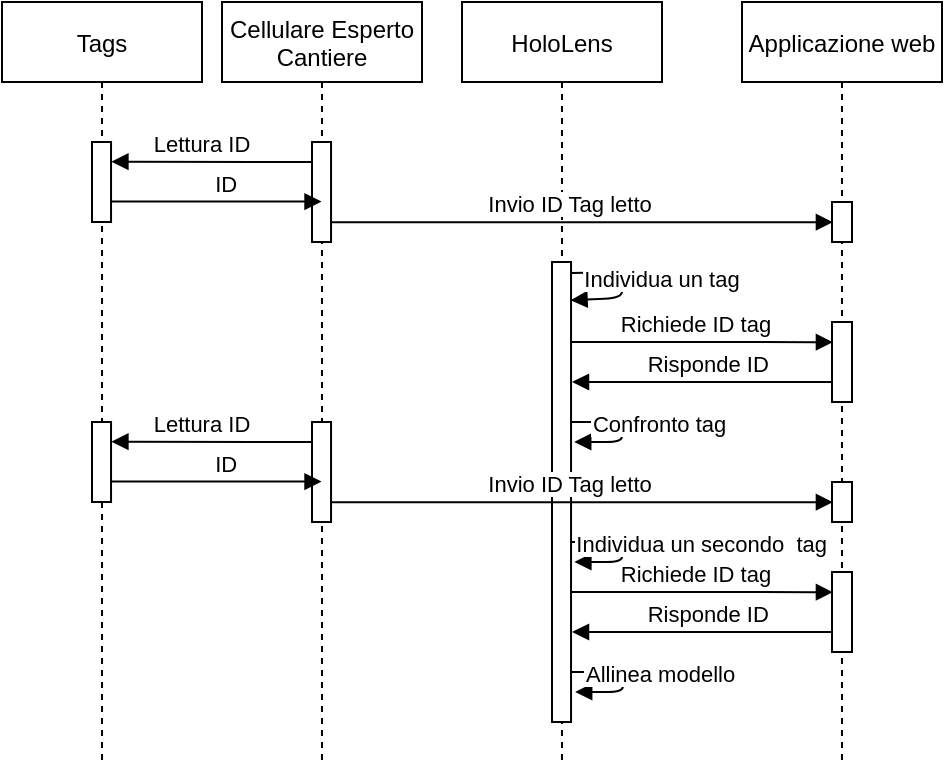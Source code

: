 <mxfile version="23.1.2" type="github">
  <diagram name="Pagina-1" id="EqvV1WR0lWI7iuDBEiob">
    <mxGraphModel dx="1562" dy="810" grid="1" gridSize="10" guides="1" tooltips="1" connect="1" arrows="1" fold="1" page="1" pageScale="1" pageWidth="827" pageHeight="1169" math="0" shadow="0">
      <root>
        <mxCell id="0" />
        <mxCell id="1" parent="0" />
        <mxCell id="pKRBWC7vwJfcmRxJs88m-1" value="Tags" style="shape=umlLifeline;perimeter=lifelinePerimeter;container=1;collapsible=0;recursiveResize=0;rounded=0;shadow=0;strokeWidth=1;" vertex="1" parent="1">
          <mxGeometry x="170" y="160" width="100" height="380" as="geometry" />
        </mxCell>
        <mxCell id="pKRBWC7vwJfcmRxJs88m-2" value="" style="points=[];perimeter=orthogonalPerimeter;rounded=0;shadow=0;strokeWidth=1;" vertex="1" parent="pKRBWC7vwJfcmRxJs88m-1">
          <mxGeometry x="45" y="70" width="9.52" height="40" as="geometry" />
        </mxCell>
        <mxCell id="pKRBWC7vwJfcmRxJs88m-3" value="Cellulare Esperto&#xa;Cantiere" style="shape=umlLifeline;perimeter=lifelinePerimeter;container=1;collapsible=0;recursiveResize=0;rounded=0;shadow=0;strokeWidth=1;" vertex="1" parent="1">
          <mxGeometry x="280" y="160" width="100" height="380" as="geometry" />
        </mxCell>
        <mxCell id="pKRBWC7vwJfcmRxJs88m-4" value="" style="points=[];perimeter=orthogonalPerimeter;rounded=0;shadow=0;strokeWidth=1;" vertex="1" parent="pKRBWC7vwJfcmRxJs88m-3">
          <mxGeometry x="45" y="70" width="9.52" height="50" as="geometry" />
        </mxCell>
        <mxCell id="pKRBWC7vwJfcmRxJs88m-5" value="Lettura ID" style="verticalAlign=bottom;endArrow=block;shadow=0;strokeWidth=1;exitX=0.014;exitY=0.855;exitDx=0;exitDy=0;exitPerimeter=0;entryX=1.02;entryY=0.246;entryDx=0;entryDy=0;entryPerimeter=0;" edge="1" parent="pKRBWC7vwJfcmRxJs88m-3" target="pKRBWC7vwJfcmRxJs88m-2">
          <mxGeometry x="0.095" relative="1" as="geometry">
            <mxPoint x="45.0" y="80" as="sourcePoint" />
            <mxPoint x="-85.14" y="80" as="targetPoint" />
            <mxPoint as="offset" />
          </mxGeometry>
        </mxCell>
        <mxCell id="pKRBWC7vwJfcmRxJs88m-6" value="HoloLens" style="shape=umlLifeline;perimeter=lifelinePerimeter;container=1;collapsible=0;recursiveResize=0;rounded=0;shadow=0;strokeWidth=1;" vertex="1" parent="1">
          <mxGeometry x="400" y="160" width="100" height="380" as="geometry" />
        </mxCell>
        <mxCell id="pKRBWC7vwJfcmRxJs88m-7" value="" style="points=[];perimeter=orthogonalPerimeter;rounded=0;shadow=0;strokeWidth=1;" vertex="1" parent="pKRBWC7vwJfcmRxJs88m-6">
          <mxGeometry x="45" y="130" width="9.52" height="230" as="geometry" />
        </mxCell>
        <mxCell id="pKRBWC7vwJfcmRxJs88m-8" value="Risponde ID" style="verticalAlign=bottom;endArrow=block;shadow=0;strokeWidth=1;exitX=0.014;exitY=0.855;exitDx=0;exitDy=0;exitPerimeter=0;" edge="1" parent="pKRBWC7vwJfcmRxJs88m-6">
          <mxGeometry x="-0.046" relative="1" as="geometry">
            <mxPoint x="185.14" y="190" as="sourcePoint" />
            <mxPoint x="55" y="190" as="targetPoint" />
            <mxPoint as="offset" />
          </mxGeometry>
        </mxCell>
        <mxCell id="pKRBWC7vwJfcmRxJs88m-9" value="Individua un tag" style="verticalAlign=bottom;endArrow=block;shadow=0;strokeWidth=1;exitX=1;exitY=0.024;exitDx=0;exitDy=0;exitPerimeter=0;entryX=0.975;entryY=0.083;entryDx=0;entryDy=0;entryPerimeter=0;" edge="1" parent="pKRBWC7vwJfcmRxJs88m-6" source="pKRBWC7vwJfcmRxJs88m-7" target="pKRBWC7vwJfcmRxJs88m-7">
          <mxGeometry x="-0.131" y="10" relative="1" as="geometry">
            <mxPoint x="55.1" y="145.88" as="sourcePoint" />
            <mxPoint x="188.0" y="145.98" as="targetPoint" />
            <Array as="points">
              <mxPoint x="80" y="135" />
              <mxPoint x="80" y="148" />
            </Array>
            <mxPoint x="10" y="10" as="offset" />
          </mxGeometry>
        </mxCell>
        <mxCell id="pKRBWC7vwJfcmRxJs88m-10" value="Richiede ID tag" style="verticalAlign=bottom;endArrow=block;shadow=0;strokeWidth=1;entryX=0.04;entryY=0.305;entryDx=0;entryDy=0;entryPerimeter=0;exitX=0.994;exitY=0.658;exitDx=0;exitDy=0;exitPerimeter=0;" edge="1" parent="pKRBWC7vwJfcmRxJs88m-6">
          <mxGeometry x="-0.046" relative="1" as="geometry">
            <mxPoint x="55" y="170.0" as="sourcePoint" />
            <mxPoint x="185.46" y="170.08" as="targetPoint" />
            <mxPoint as="offset" />
          </mxGeometry>
        </mxCell>
        <mxCell id="pKRBWC7vwJfcmRxJs88m-11" value="Allinea modello" style="verticalAlign=bottom;endArrow=block;shadow=0;strokeWidth=1;exitX=0.96;exitY=0.036;exitDx=0;exitDy=0;exitPerimeter=0;entryX=1.12;entryY=0.107;entryDx=0;entryDy=0;entryPerimeter=0;" edge="1" parent="pKRBWC7vwJfcmRxJs88m-6">
          <mxGeometry x="0.195" y="20" relative="1" as="geometry">
            <mxPoint x="55.0" y="335.04" as="sourcePoint" />
            <mxPoint x="56.6" y="344.98" as="targetPoint" />
            <Array as="points">
              <mxPoint x="80.4" y="335" />
              <mxPoint x="80.4" y="345" />
            </Array>
            <mxPoint x="19" y="-20" as="offset" />
          </mxGeometry>
        </mxCell>
        <mxCell id="pKRBWC7vwJfcmRxJs88m-12" value="Confronto tag" style="verticalAlign=bottom;endArrow=block;shadow=0;strokeWidth=1;exitX=0.96;exitY=0.036;exitDx=0;exitDy=0;exitPerimeter=0;entryX=1.12;entryY=0.107;entryDx=0;entryDy=0;entryPerimeter=0;" edge="1" parent="pKRBWC7vwJfcmRxJs88m-6">
          <mxGeometry x="0.195" y="20" relative="1" as="geometry">
            <mxPoint x="54.52" y="210.04" as="sourcePoint" />
            <mxPoint x="56.12" y="219.98" as="targetPoint" />
            <Array as="points">
              <mxPoint x="79.92" y="210" />
              <mxPoint x="79.92" y="220" />
            </Array>
            <mxPoint x="19" y="-20" as="offset" />
          </mxGeometry>
        </mxCell>
        <mxCell id="pKRBWC7vwJfcmRxJs88m-13" value="Applicazione web" style="shape=umlLifeline;perimeter=lifelinePerimeter;container=1;collapsible=0;recursiveResize=0;rounded=0;shadow=0;strokeWidth=1;" vertex="1" parent="1">
          <mxGeometry x="540" y="160" width="100" height="380" as="geometry" />
        </mxCell>
        <mxCell id="pKRBWC7vwJfcmRxJs88m-14" value="" style="points=[];perimeter=orthogonalPerimeter;rounded=0;shadow=0;strokeWidth=1;" vertex="1" parent="pKRBWC7vwJfcmRxJs88m-13">
          <mxGeometry x="45" y="160" width="10" height="40" as="geometry" />
        </mxCell>
        <mxCell id="pKRBWC7vwJfcmRxJs88m-15" value="Risponde ID" style="verticalAlign=bottom;endArrow=block;shadow=0;strokeWidth=1;exitX=0.014;exitY=0.855;exitDx=0;exitDy=0;exitPerimeter=0;" edge="1" parent="pKRBWC7vwJfcmRxJs88m-13">
          <mxGeometry x="-0.046" relative="1" as="geometry">
            <mxPoint x="45.14" y="315" as="sourcePoint" />
            <mxPoint x="-85" y="315" as="targetPoint" />
            <mxPoint as="offset" />
          </mxGeometry>
        </mxCell>
        <mxCell id="pKRBWC7vwJfcmRxJs88m-16" value="Individua un secondo  tag" style="verticalAlign=bottom;endArrow=block;shadow=0;strokeWidth=1;exitX=0.96;exitY=0.036;exitDx=0;exitDy=0;exitPerimeter=0;entryX=1.12;entryY=0.107;entryDx=0;entryDy=0;entryPerimeter=0;" edge="1" parent="pKRBWC7vwJfcmRxJs88m-13">
          <mxGeometry x="0.195" y="40" relative="1" as="geometry">
            <mxPoint x="-85.4" y="270.04" as="sourcePoint" />
            <mxPoint x="-83.8" y="279.98" as="targetPoint" />
            <Array as="points">
              <mxPoint x="-60" y="270" />
              <mxPoint x="-60" y="280" />
            </Array>
            <mxPoint x="40" y="-40" as="offset" />
          </mxGeometry>
        </mxCell>
        <mxCell id="pKRBWC7vwJfcmRxJs88m-17" value="Richiede ID tag" style="verticalAlign=bottom;endArrow=block;shadow=0;strokeWidth=1;entryX=0.04;entryY=0.305;entryDx=0;entryDy=0;entryPerimeter=0;exitX=0.994;exitY=0.658;exitDx=0;exitDy=0;exitPerimeter=0;" edge="1" parent="pKRBWC7vwJfcmRxJs88m-13">
          <mxGeometry x="-0.046" relative="1" as="geometry">
            <mxPoint x="-85" y="295.0" as="sourcePoint" />
            <mxPoint x="45.46" y="295.08" as="targetPoint" />
            <mxPoint as="offset" />
          </mxGeometry>
        </mxCell>
        <mxCell id="pKRBWC7vwJfcmRxJs88m-18" value="" style="points=[];perimeter=orthogonalPerimeter;rounded=0;shadow=0;strokeWidth=1;" vertex="1" parent="pKRBWC7vwJfcmRxJs88m-13">
          <mxGeometry x="45" y="285" width="10" height="40" as="geometry" />
        </mxCell>
        <mxCell id="pKRBWC7vwJfcmRxJs88m-19" value="" style="points=[];perimeter=orthogonalPerimeter;rounded=0;shadow=0;strokeWidth=1;" vertex="1" parent="pKRBWC7vwJfcmRxJs88m-13">
          <mxGeometry x="45" y="100" width="10" height="20" as="geometry" />
        </mxCell>
        <mxCell id="pKRBWC7vwJfcmRxJs88m-20" value="" style="points=[];perimeter=orthogonalPerimeter;rounded=0;shadow=0;strokeWidth=1;" vertex="1" parent="pKRBWC7vwJfcmRxJs88m-13">
          <mxGeometry x="45" y="240" width="10" height="20" as="geometry" />
        </mxCell>
        <mxCell id="pKRBWC7vwJfcmRxJs88m-21" value="" style="points=[];perimeter=orthogonalPerimeter;rounded=0;shadow=0;strokeWidth=1;" vertex="1" parent="pKRBWC7vwJfcmRxJs88m-13">
          <mxGeometry x="-215" y="210" width="9.52" height="50" as="geometry" />
        </mxCell>
        <mxCell id="pKRBWC7vwJfcmRxJs88m-22" value="Lettura ID" style="verticalAlign=bottom;endArrow=block;shadow=0;strokeWidth=1;exitX=0.014;exitY=0.855;exitDx=0;exitDy=0;exitPerimeter=0;entryX=1.02;entryY=0.246;entryDx=0;entryDy=0;entryPerimeter=0;" edge="1" parent="pKRBWC7vwJfcmRxJs88m-13" target="pKRBWC7vwJfcmRxJs88m-23">
          <mxGeometry x="0.095" relative="1" as="geometry">
            <mxPoint x="-215.0" y="220" as="sourcePoint" />
            <mxPoint x="-515.14" y="-280" as="targetPoint" />
            <mxPoint as="offset" />
          </mxGeometry>
        </mxCell>
        <mxCell id="pKRBWC7vwJfcmRxJs88m-23" value="" style="points=[];perimeter=orthogonalPerimeter;rounded=0;shadow=0;strokeWidth=1;" vertex="1" parent="pKRBWC7vwJfcmRxJs88m-13">
          <mxGeometry x="-325" y="210" width="9.52" height="40" as="geometry" />
        </mxCell>
        <mxCell id="pKRBWC7vwJfcmRxJs88m-24" value="ID" style="verticalAlign=bottom;endArrow=block;shadow=0;strokeWidth=1;exitX=1.005;exitY=0.129;exitDx=0;exitDy=0;exitPerimeter=0;entryX=0.5;entryY=0.596;entryDx=0;entryDy=0;entryPerimeter=0;" edge="1" parent="pKRBWC7vwJfcmRxJs88m-13" target="pKRBWC7vwJfcmRxJs88m-21">
          <mxGeometry x="0.095" relative="1" as="geometry">
            <mxPoint x="-315.432" y="239.8" as="sourcePoint" />
            <mxPoint x="-210" y="240" as="targetPoint" />
            <mxPoint as="offset" />
          </mxGeometry>
        </mxCell>
        <mxCell id="pKRBWC7vwJfcmRxJs88m-25" value="Invio ID Tag letto" style="verticalAlign=bottom;endArrow=block;shadow=0;strokeWidth=1;entryX=0.04;entryY=0.305;entryDx=0;entryDy=0;entryPerimeter=0;" edge="1" parent="pKRBWC7vwJfcmRxJs88m-13" source="pKRBWC7vwJfcmRxJs88m-21">
          <mxGeometry x="-0.046" relative="1" as="geometry">
            <mxPoint x="-200" y="250" as="sourcePoint" />
            <mxPoint x="45.46" y="250.08" as="targetPoint" />
            <mxPoint as="offset" />
          </mxGeometry>
        </mxCell>
        <mxCell id="pKRBWC7vwJfcmRxJs88m-26" value="ID" style="verticalAlign=bottom;endArrow=block;shadow=0;strokeWidth=1;exitX=1.005;exitY=0.129;exitDx=0;exitDy=0;exitPerimeter=0;entryX=0.5;entryY=0.596;entryDx=0;entryDy=0;entryPerimeter=0;" edge="1" parent="1" target="pKRBWC7vwJfcmRxJs88m-4">
          <mxGeometry x="0.095" relative="1" as="geometry">
            <mxPoint x="224.568" y="259.8" as="sourcePoint" />
            <mxPoint x="330" y="260" as="targetPoint" />
            <mxPoint as="offset" />
          </mxGeometry>
        </mxCell>
        <mxCell id="pKRBWC7vwJfcmRxJs88m-27" value="Invio ID Tag letto" style="verticalAlign=bottom;endArrow=block;shadow=0;strokeWidth=1;entryX=0.04;entryY=0.305;entryDx=0;entryDy=0;entryPerimeter=0;" edge="1" parent="1" source="pKRBWC7vwJfcmRxJs88m-4">
          <mxGeometry x="-0.046" relative="1" as="geometry">
            <mxPoint x="340" y="270" as="sourcePoint" />
            <mxPoint x="585.46" y="270.08" as="targetPoint" />
            <mxPoint as="offset" />
          </mxGeometry>
        </mxCell>
      </root>
    </mxGraphModel>
  </diagram>
</mxfile>
